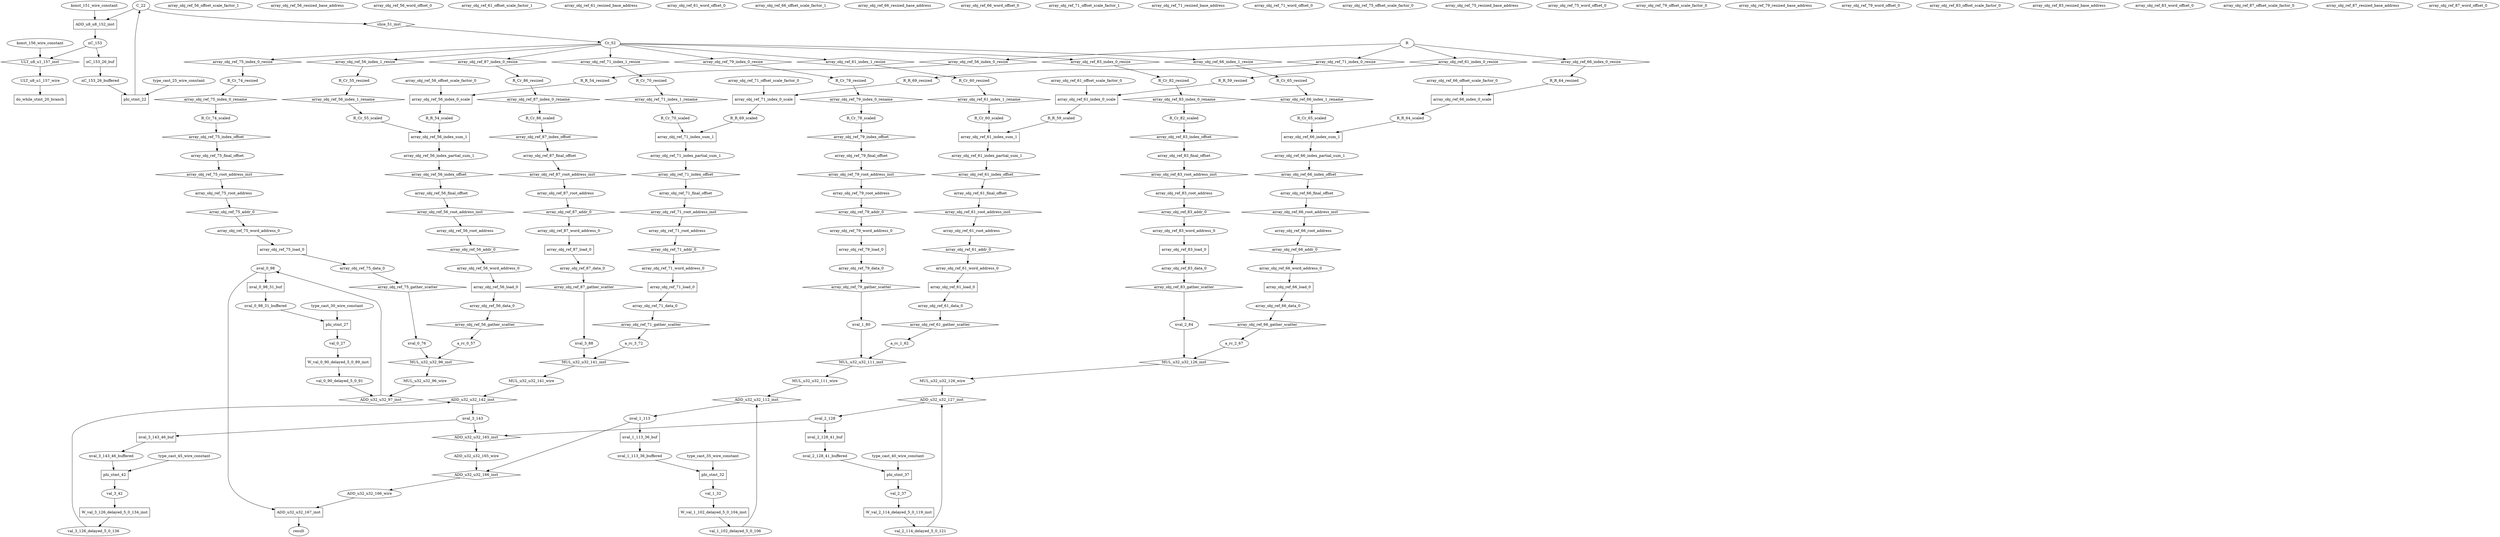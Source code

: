 digraph data_path {
  ADD_u32_u32_165_wire [shape=ellipse];
  ADD_u32_u32_166_wire [shape=ellipse];
  C_22 [shape=ellipse];
  Cr_52 [shape=ellipse];
  MUL_u32_u32_111_wire [shape=ellipse];
  MUL_u32_u32_126_wire [shape=ellipse];
  MUL_u32_u32_141_wire [shape=ellipse];
  MUL_u32_u32_96_wire [shape=ellipse];
  R_Cr_55_resized [shape=ellipse];
  R_Cr_55_scaled [shape=ellipse];
  R_Cr_60_resized [shape=ellipse];
  R_Cr_60_scaled [shape=ellipse];
  R_Cr_65_resized [shape=ellipse];
  R_Cr_65_scaled [shape=ellipse];
  R_Cr_70_resized [shape=ellipse];
  R_Cr_70_scaled [shape=ellipse];
  R_Cr_74_resized [shape=ellipse];
  R_Cr_74_scaled [shape=ellipse];
  R_Cr_78_resized [shape=ellipse];
  R_Cr_78_scaled [shape=ellipse];
  R_Cr_82_resized [shape=ellipse];
  R_Cr_82_scaled [shape=ellipse];
  R_Cr_86_resized [shape=ellipse];
  R_Cr_86_scaled [shape=ellipse];
  R_R_54_resized [shape=ellipse];
  R_R_54_scaled [shape=ellipse];
  R_R_59_resized [shape=ellipse];
  R_R_59_scaled [shape=ellipse];
  R_R_64_resized [shape=ellipse];
  R_R_64_scaled [shape=ellipse];
  R_R_69_resized [shape=ellipse];
  R_R_69_scaled [shape=ellipse];
  ULT_u8_u1_157_wire [shape=ellipse];
  a_rc_0_57 [shape=ellipse];
  a_rc_1_62 [shape=ellipse];
  a_rc_2_67 [shape=ellipse];
  a_rc_3_72 [shape=ellipse];
  array_obj_ref_56_data_0 [shape=ellipse];
  array_obj_ref_56_final_offset [shape=ellipse];
  array_obj_ref_56_index_partial_sum_1 [shape=ellipse];
  array_obj_ref_56_offset_scale_factor_0 [shape=ellipse];
  array_obj_ref_56_offset_scale_factor_1 [shape=ellipse];
  array_obj_ref_56_resized_base_address [shape=ellipse];
  array_obj_ref_56_root_address [shape=ellipse];
  array_obj_ref_56_word_address_0 [shape=ellipse];
  array_obj_ref_56_word_offset_0 [shape=ellipse];
  array_obj_ref_61_data_0 [shape=ellipse];
  array_obj_ref_61_final_offset [shape=ellipse];
  array_obj_ref_61_index_partial_sum_1 [shape=ellipse];
  array_obj_ref_61_offset_scale_factor_0 [shape=ellipse];
  array_obj_ref_61_offset_scale_factor_1 [shape=ellipse];
  array_obj_ref_61_resized_base_address [shape=ellipse];
  array_obj_ref_61_root_address [shape=ellipse];
  array_obj_ref_61_word_address_0 [shape=ellipse];
  array_obj_ref_61_word_offset_0 [shape=ellipse];
  array_obj_ref_66_data_0 [shape=ellipse];
  array_obj_ref_66_final_offset [shape=ellipse];
  array_obj_ref_66_index_partial_sum_1 [shape=ellipse];
  array_obj_ref_66_offset_scale_factor_0 [shape=ellipse];
  array_obj_ref_66_offset_scale_factor_1 [shape=ellipse];
  array_obj_ref_66_resized_base_address [shape=ellipse];
  array_obj_ref_66_root_address [shape=ellipse];
  array_obj_ref_66_word_address_0 [shape=ellipse];
  array_obj_ref_66_word_offset_0 [shape=ellipse];
  array_obj_ref_71_data_0 [shape=ellipse];
  array_obj_ref_71_final_offset [shape=ellipse];
  array_obj_ref_71_index_partial_sum_1 [shape=ellipse];
  array_obj_ref_71_offset_scale_factor_0 [shape=ellipse];
  array_obj_ref_71_offset_scale_factor_1 [shape=ellipse];
  array_obj_ref_71_resized_base_address [shape=ellipse];
  array_obj_ref_71_root_address [shape=ellipse];
  array_obj_ref_71_word_address_0 [shape=ellipse];
  array_obj_ref_71_word_offset_0 [shape=ellipse];
  array_obj_ref_75_data_0 [shape=ellipse];
  array_obj_ref_75_final_offset [shape=ellipse];
  array_obj_ref_75_offset_scale_factor_0 [shape=ellipse];
  array_obj_ref_75_resized_base_address [shape=ellipse];
  array_obj_ref_75_root_address [shape=ellipse];
  array_obj_ref_75_word_address_0 [shape=ellipse];
  array_obj_ref_75_word_offset_0 [shape=ellipse];
  array_obj_ref_79_data_0 [shape=ellipse];
  array_obj_ref_79_final_offset [shape=ellipse];
  array_obj_ref_79_offset_scale_factor_0 [shape=ellipse];
  array_obj_ref_79_resized_base_address [shape=ellipse];
  array_obj_ref_79_root_address [shape=ellipse];
  array_obj_ref_79_word_address_0 [shape=ellipse];
  array_obj_ref_79_word_offset_0 [shape=ellipse];
  array_obj_ref_83_data_0 [shape=ellipse];
  array_obj_ref_83_final_offset [shape=ellipse];
  array_obj_ref_83_offset_scale_factor_0 [shape=ellipse];
  array_obj_ref_83_resized_base_address [shape=ellipse];
  array_obj_ref_83_root_address [shape=ellipse];
  array_obj_ref_83_word_address_0 [shape=ellipse];
  array_obj_ref_83_word_offset_0 [shape=ellipse];
  array_obj_ref_87_data_0 [shape=ellipse];
  array_obj_ref_87_final_offset [shape=ellipse];
  array_obj_ref_87_offset_scale_factor_0 [shape=ellipse];
  array_obj_ref_87_resized_base_address [shape=ellipse];
  array_obj_ref_87_root_address [shape=ellipse];
  array_obj_ref_87_word_address_0 [shape=ellipse];
  array_obj_ref_87_word_offset_0 [shape=ellipse];
  konst_151_wire_constant [shape=ellipse];
  konst_156_wire_constant [shape=ellipse];
  nC_153 [shape=ellipse];
  nC_153_26_buffered [shape=ellipse];
  nval_0_98 [shape=ellipse];
  nval_0_98_31_buffered [shape=ellipse];
  nval_1_113 [shape=ellipse];
  nval_1_113_36_buffered [shape=ellipse];
  nval_2_128 [shape=ellipse];
  nval_2_128_41_buffered [shape=ellipse];
  nval_3_143 [shape=ellipse];
  nval_3_143_46_buffered [shape=ellipse];
  type_cast_25_wire_constant [shape=ellipse];
  type_cast_30_wire_constant [shape=ellipse];
  type_cast_35_wire_constant [shape=ellipse];
  type_cast_40_wire_constant [shape=ellipse];
  type_cast_45_wire_constant [shape=ellipse];
  val_0_27 [shape=ellipse];
  val_0_90_delayed_5_0_91 [shape=ellipse];
  val_1_102_delayed_5_0_106 [shape=ellipse];
  val_1_32 [shape=ellipse];
  val_2_114_delayed_5_0_121 [shape=ellipse];
  val_2_37 [shape=ellipse];
  val_3_126_delayed_5_0_136 [shape=ellipse];
  val_3_42 [shape=ellipse];
  xval_0_76 [shape=ellipse];
  xval_1_80 [shape=ellipse];
  xval_2_84 [shape=ellipse];
  xval_3_88 [shape=ellipse];
  ADD_u32_u32_112_inst [shape=diamond];
val_1_102_delayed_5_0_106  -> ADD_u32_u32_112_inst;
MUL_u32_u32_111_wire  -> ADD_u32_u32_112_inst;
ADD_u32_u32_112_inst -> nval_1_113;
  ADD_u32_u32_127_inst [shape=diamond];
val_2_114_delayed_5_0_121  -> ADD_u32_u32_127_inst;
MUL_u32_u32_126_wire  -> ADD_u32_u32_127_inst;
ADD_u32_u32_127_inst -> nval_2_128;
  ADD_u32_u32_142_inst [shape=diamond];
val_3_126_delayed_5_0_136  -> ADD_u32_u32_142_inst;
MUL_u32_u32_141_wire  -> ADD_u32_u32_142_inst;
ADD_u32_u32_142_inst -> nval_3_143;
  ADD_u32_u32_165_inst [shape=diamond];
nval_2_128  -> ADD_u32_u32_165_inst;
nval_3_143  -> ADD_u32_u32_165_inst;
ADD_u32_u32_165_inst -> ADD_u32_u32_165_wire;
  ADD_u32_u32_166_inst [shape=diamond];
nval_1_113  -> ADD_u32_u32_166_inst;
ADD_u32_u32_165_wire  -> ADD_u32_u32_166_inst;
ADD_u32_u32_166_inst -> ADD_u32_u32_166_wire;
  ADD_u32_u32_167_inst [shape=rectangle];
nval_0_98  -> ADD_u32_u32_167_inst;
ADD_u32_u32_166_wire  -> ADD_u32_u32_167_inst;
ADD_u32_u32_167_inst -> result;
  ADD_u32_u32_97_inst [shape=diamond];
val_0_90_delayed_5_0_91  -> ADD_u32_u32_97_inst;
MUL_u32_u32_96_wire  -> ADD_u32_u32_97_inst;
ADD_u32_u32_97_inst -> nval_0_98;
  ADD_u8_u8_152_inst [shape=rectangle];
C_22  -> ADD_u8_u8_152_inst;
konst_151_wire_constant  -> ADD_u8_u8_152_inst;
ADD_u8_u8_152_inst -> nC_153;
  MUL_u32_u32_111_inst [shape=diamond];
a_rc_1_62  -> MUL_u32_u32_111_inst;
xval_1_80  -> MUL_u32_u32_111_inst;
MUL_u32_u32_111_inst -> MUL_u32_u32_111_wire;
  MUL_u32_u32_126_inst [shape=diamond];
a_rc_2_67  -> MUL_u32_u32_126_inst;
xval_2_84  -> MUL_u32_u32_126_inst;
MUL_u32_u32_126_inst -> MUL_u32_u32_126_wire;
  MUL_u32_u32_141_inst [shape=diamond];
a_rc_3_72  -> MUL_u32_u32_141_inst;
xval_3_88  -> MUL_u32_u32_141_inst;
MUL_u32_u32_141_inst -> MUL_u32_u32_141_wire;
  MUL_u32_u32_96_inst [shape=diamond];
a_rc_0_57  -> MUL_u32_u32_96_inst;
xval_0_76  -> MUL_u32_u32_96_inst;
MUL_u32_u32_96_inst -> MUL_u32_u32_96_wire;
  ULT_u8_u1_157_inst [shape=diamond];
nC_153  -> ULT_u8_u1_157_inst;
konst_156_wire_constant  -> ULT_u8_u1_157_inst;
ULT_u8_u1_157_inst -> ULT_u8_u1_157_wire;
  W_val_0_90_delayed_5_0_89_inst [shape=rectangle];
val_0_27  -> W_val_0_90_delayed_5_0_89_inst;
W_val_0_90_delayed_5_0_89_inst -> val_0_90_delayed_5_0_91;
  W_val_1_102_delayed_5_0_104_inst [shape=rectangle];
val_1_32  -> W_val_1_102_delayed_5_0_104_inst;
W_val_1_102_delayed_5_0_104_inst -> val_1_102_delayed_5_0_106;
  W_val_2_114_delayed_5_0_119_inst [shape=rectangle];
val_2_37  -> W_val_2_114_delayed_5_0_119_inst;
W_val_2_114_delayed_5_0_119_inst -> val_2_114_delayed_5_0_121;
  W_val_3_126_delayed_5_0_134_inst [shape=rectangle];
val_3_42  -> W_val_3_126_delayed_5_0_134_inst;
W_val_3_126_delayed_5_0_134_inst -> val_3_126_delayed_5_0_136;
  array_obj_ref_56_addr_0 [shape=diamond];
array_obj_ref_56_root_address  -> array_obj_ref_56_addr_0;
array_obj_ref_56_addr_0 -> array_obj_ref_56_word_address_0;
  array_obj_ref_56_gather_scatter [shape=diamond];
array_obj_ref_56_data_0  -> array_obj_ref_56_gather_scatter;
array_obj_ref_56_gather_scatter -> a_rc_0_57;
  array_obj_ref_56_index_0_resize [shape=diamond];
R  -> array_obj_ref_56_index_0_resize;
array_obj_ref_56_index_0_resize -> R_R_54_resized;
  array_obj_ref_56_index_0_scale [shape=rectangle];
R_R_54_resized  -> array_obj_ref_56_index_0_scale;
array_obj_ref_56_offset_scale_factor_0  -> array_obj_ref_56_index_0_scale;
array_obj_ref_56_index_0_scale -> R_R_54_scaled;
  array_obj_ref_56_index_1_rename [shape=diamond];
R_Cr_55_resized  -> array_obj_ref_56_index_1_rename;
array_obj_ref_56_index_1_rename -> R_Cr_55_scaled;
  array_obj_ref_56_index_1_resize [shape=diamond];
Cr_52  -> array_obj_ref_56_index_1_resize;
array_obj_ref_56_index_1_resize -> R_Cr_55_resized;
  array_obj_ref_56_index_offset [shape=diamond];
array_obj_ref_56_index_partial_sum_1  -> array_obj_ref_56_index_offset;
array_obj_ref_56_index_offset -> array_obj_ref_56_final_offset;
  array_obj_ref_56_index_sum_1 [shape=rectangle];
R_Cr_55_scaled  -> array_obj_ref_56_index_sum_1;
R_R_54_scaled  -> array_obj_ref_56_index_sum_1;
array_obj_ref_56_index_sum_1 -> array_obj_ref_56_index_partial_sum_1;
  array_obj_ref_56_load_0 [shape=rectangle];
array_obj_ref_56_word_address_0  -> array_obj_ref_56_load_0;
array_obj_ref_56_load_0 -> array_obj_ref_56_data_0;
  array_obj_ref_56_root_address_inst [shape=diamond];
array_obj_ref_56_final_offset  -> array_obj_ref_56_root_address_inst;
array_obj_ref_56_root_address_inst -> array_obj_ref_56_root_address;
  array_obj_ref_61_addr_0 [shape=diamond];
array_obj_ref_61_root_address  -> array_obj_ref_61_addr_0;
array_obj_ref_61_addr_0 -> array_obj_ref_61_word_address_0;
  array_obj_ref_61_gather_scatter [shape=diamond];
array_obj_ref_61_data_0  -> array_obj_ref_61_gather_scatter;
array_obj_ref_61_gather_scatter -> a_rc_1_62;
  array_obj_ref_61_index_0_resize [shape=diamond];
R  -> array_obj_ref_61_index_0_resize;
array_obj_ref_61_index_0_resize -> R_R_59_resized;
  array_obj_ref_61_index_0_scale [shape=rectangle];
R_R_59_resized  -> array_obj_ref_61_index_0_scale;
array_obj_ref_61_offset_scale_factor_0  -> array_obj_ref_61_index_0_scale;
array_obj_ref_61_index_0_scale -> R_R_59_scaled;
  array_obj_ref_61_index_1_rename [shape=diamond];
R_Cr_60_resized  -> array_obj_ref_61_index_1_rename;
array_obj_ref_61_index_1_rename -> R_Cr_60_scaled;
  array_obj_ref_61_index_1_resize [shape=diamond];
Cr_52  -> array_obj_ref_61_index_1_resize;
array_obj_ref_61_index_1_resize -> R_Cr_60_resized;
  array_obj_ref_61_index_offset [shape=diamond];
array_obj_ref_61_index_partial_sum_1  -> array_obj_ref_61_index_offset;
array_obj_ref_61_index_offset -> array_obj_ref_61_final_offset;
  array_obj_ref_61_index_sum_1 [shape=rectangle];
R_Cr_60_scaled  -> array_obj_ref_61_index_sum_1;
R_R_59_scaled  -> array_obj_ref_61_index_sum_1;
array_obj_ref_61_index_sum_1 -> array_obj_ref_61_index_partial_sum_1;
  array_obj_ref_61_load_0 [shape=rectangle];
array_obj_ref_61_word_address_0  -> array_obj_ref_61_load_0;
array_obj_ref_61_load_0 -> array_obj_ref_61_data_0;
  array_obj_ref_61_root_address_inst [shape=diamond];
array_obj_ref_61_final_offset  -> array_obj_ref_61_root_address_inst;
array_obj_ref_61_root_address_inst -> array_obj_ref_61_root_address;
  array_obj_ref_66_addr_0 [shape=diamond];
array_obj_ref_66_root_address  -> array_obj_ref_66_addr_0;
array_obj_ref_66_addr_0 -> array_obj_ref_66_word_address_0;
  array_obj_ref_66_gather_scatter [shape=diamond];
array_obj_ref_66_data_0  -> array_obj_ref_66_gather_scatter;
array_obj_ref_66_gather_scatter -> a_rc_2_67;
  array_obj_ref_66_index_0_resize [shape=diamond];
R  -> array_obj_ref_66_index_0_resize;
array_obj_ref_66_index_0_resize -> R_R_64_resized;
  array_obj_ref_66_index_0_scale [shape=rectangle];
R_R_64_resized  -> array_obj_ref_66_index_0_scale;
array_obj_ref_66_offset_scale_factor_0  -> array_obj_ref_66_index_0_scale;
array_obj_ref_66_index_0_scale -> R_R_64_scaled;
  array_obj_ref_66_index_1_rename [shape=diamond];
R_Cr_65_resized  -> array_obj_ref_66_index_1_rename;
array_obj_ref_66_index_1_rename -> R_Cr_65_scaled;
  array_obj_ref_66_index_1_resize [shape=diamond];
Cr_52  -> array_obj_ref_66_index_1_resize;
array_obj_ref_66_index_1_resize -> R_Cr_65_resized;
  array_obj_ref_66_index_offset [shape=diamond];
array_obj_ref_66_index_partial_sum_1  -> array_obj_ref_66_index_offset;
array_obj_ref_66_index_offset -> array_obj_ref_66_final_offset;
  array_obj_ref_66_index_sum_1 [shape=rectangle];
R_Cr_65_scaled  -> array_obj_ref_66_index_sum_1;
R_R_64_scaled  -> array_obj_ref_66_index_sum_1;
array_obj_ref_66_index_sum_1 -> array_obj_ref_66_index_partial_sum_1;
  array_obj_ref_66_load_0 [shape=rectangle];
array_obj_ref_66_word_address_0  -> array_obj_ref_66_load_0;
array_obj_ref_66_load_0 -> array_obj_ref_66_data_0;
  array_obj_ref_66_root_address_inst [shape=diamond];
array_obj_ref_66_final_offset  -> array_obj_ref_66_root_address_inst;
array_obj_ref_66_root_address_inst -> array_obj_ref_66_root_address;
  array_obj_ref_71_addr_0 [shape=diamond];
array_obj_ref_71_root_address  -> array_obj_ref_71_addr_0;
array_obj_ref_71_addr_0 -> array_obj_ref_71_word_address_0;
  array_obj_ref_71_gather_scatter [shape=diamond];
array_obj_ref_71_data_0  -> array_obj_ref_71_gather_scatter;
array_obj_ref_71_gather_scatter -> a_rc_3_72;
  array_obj_ref_71_index_0_resize [shape=diamond];
R  -> array_obj_ref_71_index_0_resize;
array_obj_ref_71_index_0_resize -> R_R_69_resized;
  array_obj_ref_71_index_0_scale [shape=rectangle];
R_R_69_resized  -> array_obj_ref_71_index_0_scale;
array_obj_ref_71_offset_scale_factor_0  -> array_obj_ref_71_index_0_scale;
array_obj_ref_71_index_0_scale -> R_R_69_scaled;
  array_obj_ref_71_index_1_rename [shape=diamond];
R_Cr_70_resized  -> array_obj_ref_71_index_1_rename;
array_obj_ref_71_index_1_rename -> R_Cr_70_scaled;
  array_obj_ref_71_index_1_resize [shape=diamond];
Cr_52  -> array_obj_ref_71_index_1_resize;
array_obj_ref_71_index_1_resize -> R_Cr_70_resized;
  array_obj_ref_71_index_offset [shape=diamond];
array_obj_ref_71_index_partial_sum_1  -> array_obj_ref_71_index_offset;
array_obj_ref_71_index_offset -> array_obj_ref_71_final_offset;
  array_obj_ref_71_index_sum_1 [shape=rectangle];
R_Cr_70_scaled  -> array_obj_ref_71_index_sum_1;
R_R_69_scaled  -> array_obj_ref_71_index_sum_1;
array_obj_ref_71_index_sum_1 -> array_obj_ref_71_index_partial_sum_1;
  array_obj_ref_71_load_0 [shape=rectangle];
array_obj_ref_71_word_address_0  -> array_obj_ref_71_load_0;
array_obj_ref_71_load_0 -> array_obj_ref_71_data_0;
  array_obj_ref_71_root_address_inst [shape=diamond];
array_obj_ref_71_final_offset  -> array_obj_ref_71_root_address_inst;
array_obj_ref_71_root_address_inst -> array_obj_ref_71_root_address;
  array_obj_ref_75_addr_0 [shape=diamond];
array_obj_ref_75_root_address  -> array_obj_ref_75_addr_0;
array_obj_ref_75_addr_0 -> array_obj_ref_75_word_address_0;
  array_obj_ref_75_gather_scatter [shape=diamond];
array_obj_ref_75_data_0  -> array_obj_ref_75_gather_scatter;
array_obj_ref_75_gather_scatter -> xval_0_76;
  array_obj_ref_75_index_0_rename [shape=diamond];
R_Cr_74_resized  -> array_obj_ref_75_index_0_rename;
array_obj_ref_75_index_0_rename -> R_Cr_74_scaled;
  array_obj_ref_75_index_0_resize [shape=diamond];
Cr_52  -> array_obj_ref_75_index_0_resize;
array_obj_ref_75_index_0_resize -> R_Cr_74_resized;
  array_obj_ref_75_index_offset [shape=diamond];
R_Cr_74_scaled  -> array_obj_ref_75_index_offset;
array_obj_ref_75_index_offset -> array_obj_ref_75_final_offset;
  array_obj_ref_75_load_0 [shape=rectangle];
array_obj_ref_75_word_address_0  -> array_obj_ref_75_load_0;
array_obj_ref_75_load_0 -> array_obj_ref_75_data_0;
  array_obj_ref_75_root_address_inst [shape=diamond];
array_obj_ref_75_final_offset  -> array_obj_ref_75_root_address_inst;
array_obj_ref_75_root_address_inst -> array_obj_ref_75_root_address;
  array_obj_ref_79_addr_0 [shape=diamond];
array_obj_ref_79_root_address  -> array_obj_ref_79_addr_0;
array_obj_ref_79_addr_0 -> array_obj_ref_79_word_address_0;
  array_obj_ref_79_gather_scatter [shape=diamond];
array_obj_ref_79_data_0  -> array_obj_ref_79_gather_scatter;
array_obj_ref_79_gather_scatter -> xval_1_80;
  array_obj_ref_79_index_0_rename [shape=diamond];
R_Cr_78_resized  -> array_obj_ref_79_index_0_rename;
array_obj_ref_79_index_0_rename -> R_Cr_78_scaled;
  array_obj_ref_79_index_0_resize [shape=diamond];
Cr_52  -> array_obj_ref_79_index_0_resize;
array_obj_ref_79_index_0_resize -> R_Cr_78_resized;
  array_obj_ref_79_index_offset [shape=diamond];
R_Cr_78_scaled  -> array_obj_ref_79_index_offset;
array_obj_ref_79_index_offset -> array_obj_ref_79_final_offset;
  array_obj_ref_79_load_0 [shape=rectangle];
array_obj_ref_79_word_address_0  -> array_obj_ref_79_load_0;
array_obj_ref_79_load_0 -> array_obj_ref_79_data_0;
  array_obj_ref_79_root_address_inst [shape=diamond];
array_obj_ref_79_final_offset  -> array_obj_ref_79_root_address_inst;
array_obj_ref_79_root_address_inst -> array_obj_ref_79_root_address;
  array_obj_ref_83_addr_0 [shape=diamond];
array_obj_ref_83_root_address  -> array_obj_ref_83_addr_0;
array_obj_ref_83_addr_0 -> array_obj_ref_83_word_address_0;
  array_obj_ref_83_gather_scatter [shape=diamond];
array_obj_ref_83_data_0  -> array_obj_ref_83_gather_scatter;
array_obj_ref_83_gather_scatter -> xval_2_84;
  array_obj_ref_83_index_0_rename [shape=diamond];
R_Cr_82_resized  -> array_obj_ref_83_index_0_rename;
array_obj_ref_83_index_0_rename -> R_Cr_82_scaled;
  array_obj_ref_83_index_0_resize [shape=diamond];
Cr_52  -> array_obj_ref_83_index_0_resize;
array_obj_ref_83_index_0_resize -> R_Cr_82_resized;
  array_obj_ref_83_index_offset [shape=diamond];
R_Cr_82_scaled  -> array_obj_ref_83_index_offset;
array_obj_ref_83_index_offset -> array_obj_ref_83_final_offset;
  array_obj_ref_83_load_0 [shape=rectangle];
array_obj_ref_83_word_address_0  -> array_obj_ref_83_load_0;
array_obj_ref_83_load_0 -> array_obj_ref_83_data_0;
  array_obj_ref_83_root_address_inst [shape=diamond];
array_obj_ref_83_final_offset  -> array_obj_ref_83_root_address_inst;
array_obj_ref_83_root_address_inst -> array_obj_ref_83_root_address;
  array_obj_ref_87_addr_0 [shape=diamond];
array_obj_ref_87_root_address  -> array_obj_ref_87_addr_0;
array_obj_ref_87_addr_0 -> array_obj_ref_87_word_address_0;
  array_obj_ref_87_gather_scatter [shape=diamond];
array_obj_ref_87_data_0  -> array_obj_ref_87_gather_scatter;
array_obj_ref_87_gather_scatter -> xval_3_88;
  array_obj_ref_87_index_0_rename [shape=diamond];
R_Cr_86_resized  -> array_obj_ref_87_index_0_rename;
array_obj_ref_87_index_0_rename -> R_Cr_86_scaled;
  array_obj_ref_87_index_0_resize [shape=diamond];
Cr_52  -> array_obj_ref_87_index_0_resize;
array_obj_ref_87_index_0_resize -> R_Cr_86_resized;
  array_obj_ref_87_index_offset [shape=diamond];
R_Cr_86_scaled  -> array_obj_ref_87_index_offset;
array_obj_ref_87_index_offset -> array_obj_ref_87_final_offset;
  array_obj_ref_87_load_0 [shape=rectangle];
array_obj_ref_87_word_address_0  -> array_obj_ref_87_load_0;
array_obj_ref_87_load_0 -> array_obj_ref_87_data_0;
  array_obj_ref_87_root_address_inst [shape=diamond];
array_obj_ref_87_final_offset  -> array_obj_ref_87_root_address_inst;
array_obj_ref_87_root_address_inst -> array_obj_ref_87_root_address;
  do_while_stmt_20_branch [shape=rectangle];
ULT_u8_u1_157_wire  -> do_while_stmt_20_branch;
  nC_153_26_buf [shape=rectangle];
nC_153  -> nC_153_26_buf;
nC_153_26_buf -> nC_153_26_buffered;
  nval_0_98_31_buf [shape=rectangle];
nval_0_98  -> nval_0_98_31_buf;
nval_0_98_31_buf -> nval_0_98_31_buffered;
  nval_1_113_36_buf [shape=rectangle];
nval_1_113  -> nval_1_113_36_buf;
nval_1_113_36_buf -> nval_1_113_36_buffered;
  nval_2_128_41_buf [shape=rectangle];
nval_2_128  -> nval_2_128_41_buf;
nval_2_128_41_buf -> nval_2_128_41_buffered;
  nval_3_143_46_buf [shape=rectangle];
nval_3_143  -> nval_3_143_46_buf;
nval_3_143_46_buf -> nval_3_143_46_buffered;
  phi_stmt_22 [shape=rectangle];
type_cast_25_wire_constant  -> phi_stmt_22;
nC_153_26_buffered  -> phi_stmt_22;
phi_stmt_22 -> C_22;
  phi_stmt_27 [shape=rectangle];
type_cast_30_wire_constant  -> phi_stmt_27;
nval_0_98_31_buffered  -> phi_stmt_27;
phi_stmt_27 -> val_0_27;
  phi_stmt_32 [shape=rectangle];
type_cast_35_wire_constant  -> phi_stmt_32;
nval_1_113_36_buffered  -> phi_stmt_32;
phi_stmt_32 -> val_1_32;
  phi_stmt_37 [shape=rectangle];
type_cast_40_wire_constant  -> phi_stmt_37;
nval_2_128_41_buffered  -> phi_stmt_37;
phi_stmt_37 -> val_2_37;
  phi_stmt_42 [shape=rectangle];
type_cast_45_wire_constant  -> phi_stmt_42;
nval_3_143_46_buffered  -> phi_stmt_42;
phi_stmt_42 -> val_3_42;
  slice_51_inst [shape=diamond];
C_22  -> slice_51_inst;
slice_51_inst -> Cr_52;
}
